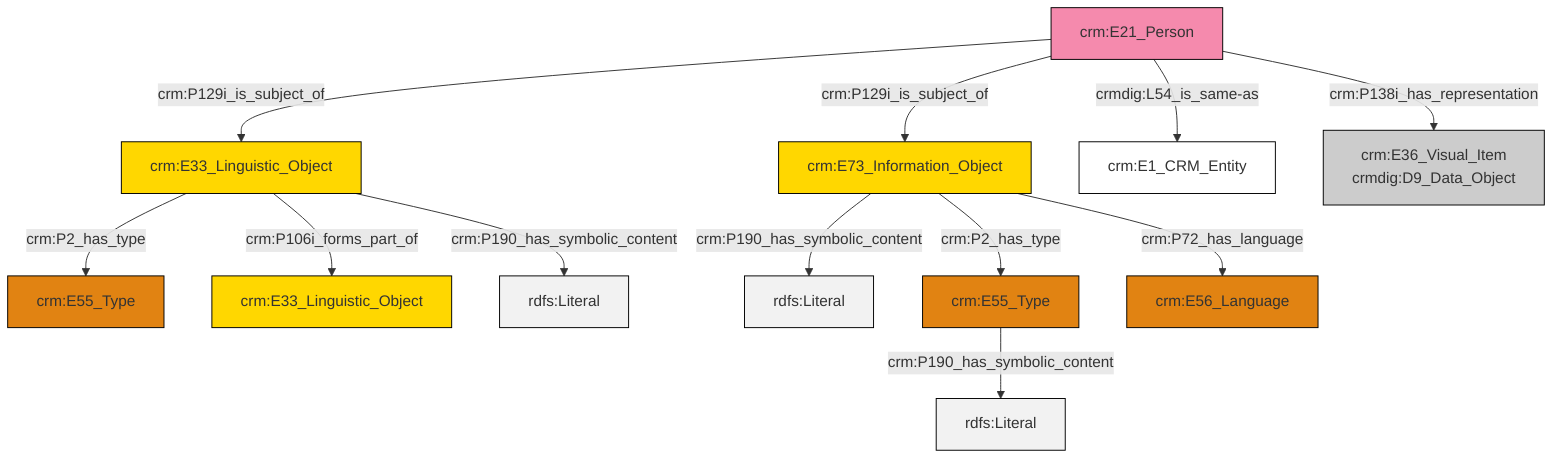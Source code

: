 graph TD
classDef Literal fill:#f2f2f2,stroke:#000000;
classDef CRM_Entity fill:#FFFFFF,stroke:#000000;
classDef Temporal_Entity fill:#00C9E6, stroke:#000000;
classDef Type fill:#E18312, stroke:#000000;
classDef Time-Span fill:#2C9C91, stroke:#000000;
classDef Appellation fill:#FFEB7F, stroke:#000000;
classDef Place fill:#008836, stroke:#000000;
classDef Persistent_Item fill:#B266B2, stroke:#000000;
classDef Conceptual_Object fill:#FFD700, stroke:#000000;
classDef Physical_Thing fill:#D2B48C, stroke:#000000;
classDef Actor fill:#f58aad, stroke:#000000;
classDef PC_Classes fill:#4ce600, stroke:#000000;
classDef Multi fill:#cccccc,stroke:#000000;

0["crm:E33_Linguistic_Object"]:::Conceptual_Object -->|crm:P2_has_type| 1["crm:E55_Type"]:::Type
2["crm:E21_Person"]:::Actor -->|crm:P129i_is_subject_of| 0["crm:E33_Linguistic_Object"]:::Conceptual_Object
2["crm:E21_Person"]:::Actor -->|crm:P129i_is_subject_of| 3["crm:E73_Information_Object"]:::Conceptual_Object
2["crm:E21_Person"]:::Actor -->|crmdig:L54_is_same-as| 5["crm:E1_CRM_Entity"]:::CRM_Entity
3["crm:E73_Information_Object"]:::Conceptual_Object -->|crm:P190_has_symbolic_content| 9[rdfs:Literal]:::Literal
0["crm:E33_Linguistic_Object"]:::Conceptual_Object -->|crm:P106i_forms_part_of| 10["crm:E33_Linguistic_Object"]:::Conceptual_Object
3["crm:E73_Information_Object"]:::Conceptual_Object -->|crm:P2_has_type| 12["crm:E55_Type"]:::Type
12["crm:E55_Type"]:::Type -->|crm:P190_has_symbolic_content| 15[rdfs:Literal]:::Literal
2["crm:E21_Person"]:::Actor -->|crm:P138i_has_representation| 7["crm:E36_Visual_Item<br>crmdig:D9_Data_Object"]:::Multi
3["crm:E73_Information_Object"]:::Conceptual_Object -->|crm:P72_has_language| 18["crm:E56_Language"]:::Type
0["crm:E33_Linguistic_Object"]:::Conceptual_Object -->|crm:P190_has_symbolic_content| 21[rdfs:Literal]:::Literal